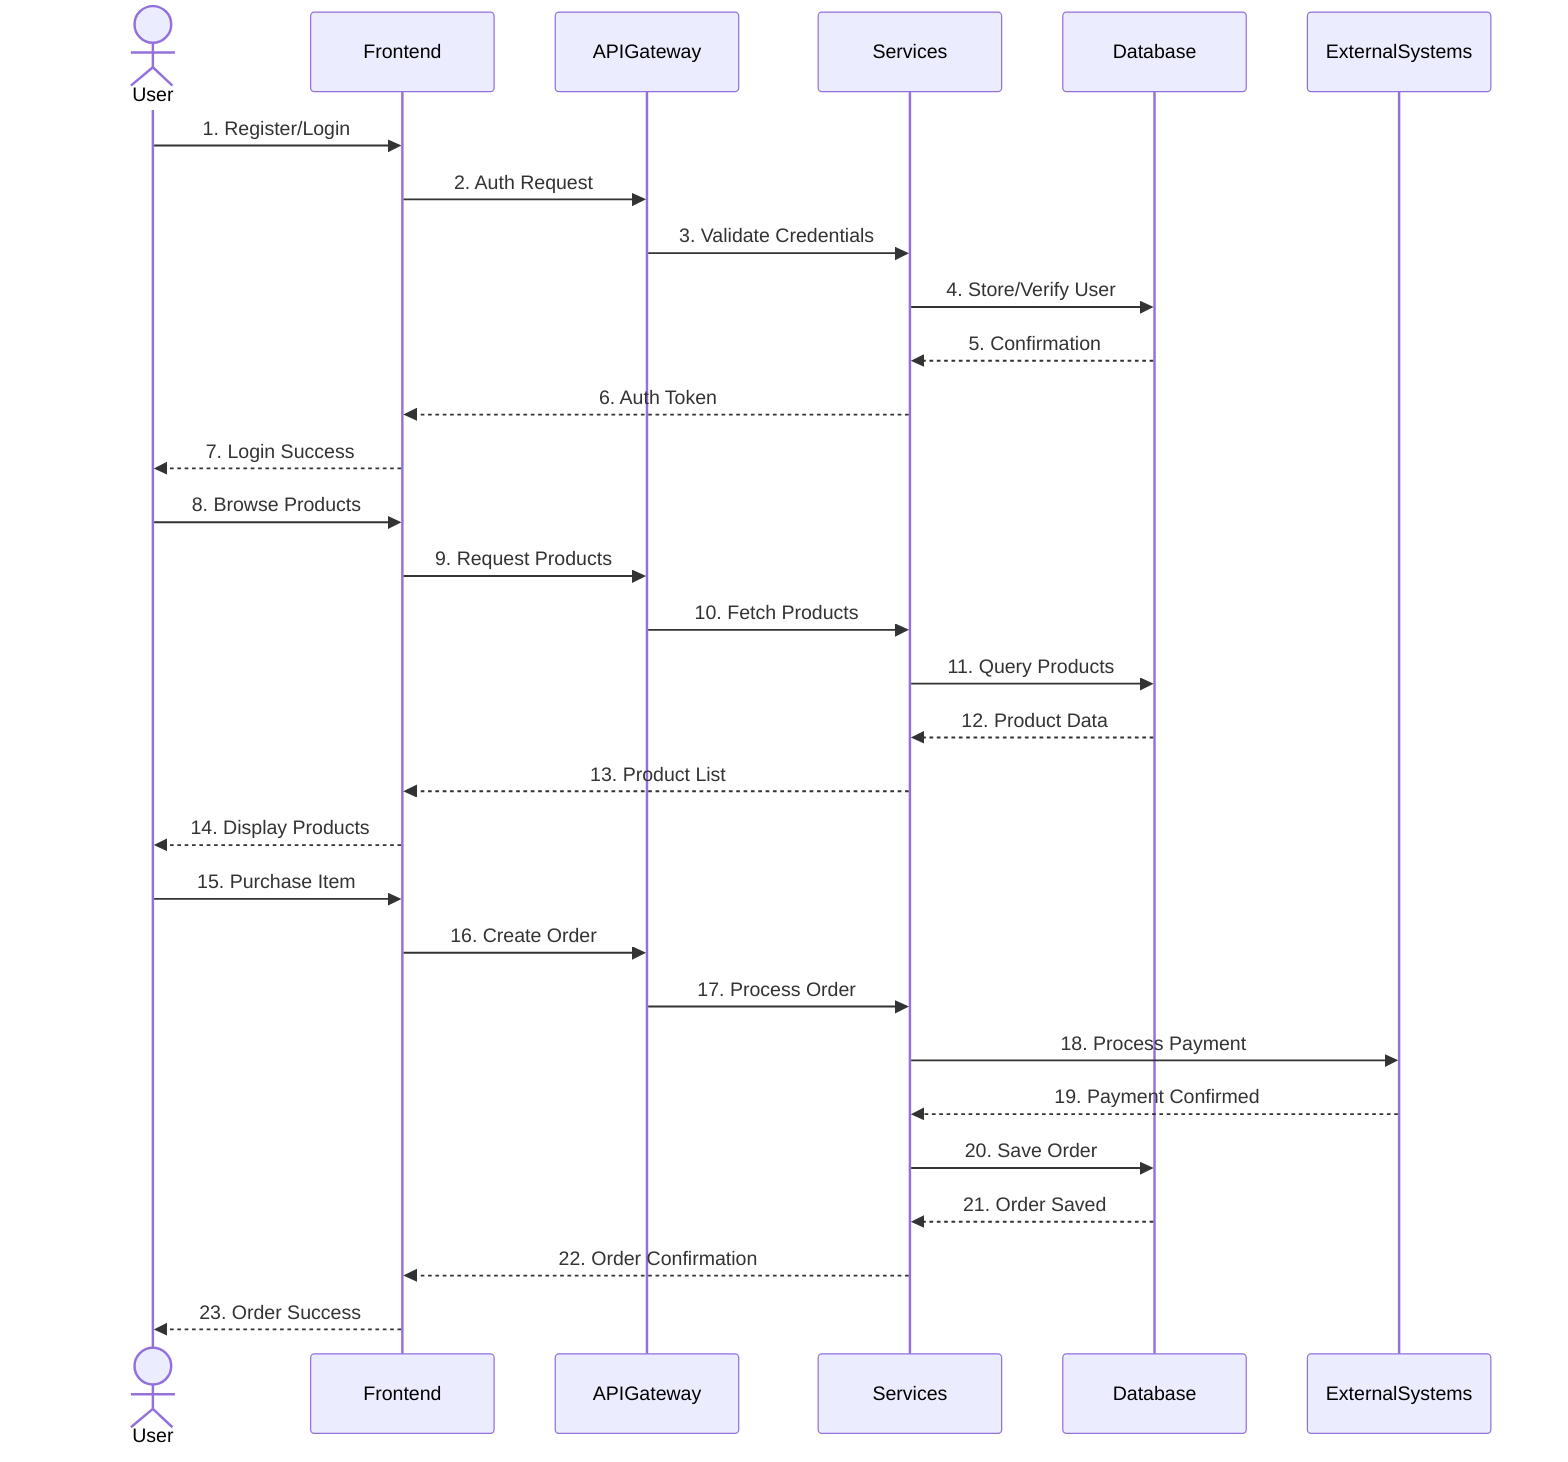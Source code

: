 sequenceDiagram
    actor User
    participant Frontend
    participant APIGateway
    participant Services
    participant Database
    participant ExternalSystems
    
    %% User Registration/Login
    User->>Frontend: 1. Register/Login
    Frontend->>APIGateway: 2. Auth Request
    APIGateway->>Services: 3. Validate Credentials
    Services->>Database: 4. Store/Verify User
    Database-->>Services: 5. Confirmation
    Services-->>Frontend: 6. Auth Token
    Frontend-->>User: 7. Login Success
    
    %% Product Browse and Purchase
    User->>Frontend: 8. Browse Products
    Frontend->>APIGateway: 9. Request Products
    APIGateway->>Services: 10. Fetch Products
    Services->>Database: 11. Query Products
    Database-->>Services: 12. Product Data
    Services-->>Frontend: 13. Product List
    Frontend-->>User: 14. Display Products
    
    User->>Frontend: 15. Purchase Item
    Frontend->>APIGateway: 16. Create Order
    APIGateway->>Services: 17. Process Order
    Services->>ExternalSystems: 18. Process Payment
    ExternalSystems-->>Services: 19. Payment Confirmed
    Services->>Database: 20. Save Order
    Database-->>Services: 21. Order Saved
    Services-->>Frontend: 22. Order Confirmation
    Frontend-->>User: 23. Order Success